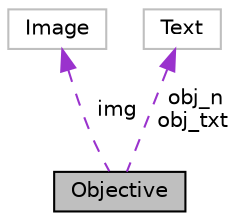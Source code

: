 digraph "Objective"
{
 // LATEX_PDF_SIZE
  edge [fontname="Helvetica",fontsize="10",labelfontname="Helvetica",labelfontsize="10"];
  node [fontname="Helvetica",fontsize="10",shape=record];
  Node1 [label="Objective",height=0.2,width=0.4,color="black", fillcolor="grey75", style="filled", fontcolor="black",tooltip=" "];
  Node2 -> Node1 [dir="back",color="darkorchid3",fontsize="10",style="dashed",label=" img" ,fontname="Helvetica"];
  Node2 [label="Image",height=0.2,width=0.4,color="grey75", fillcolor="white", style="filled",URL="$structImage.html",tooltip=" "];
  Node3 -> Node1 [dir="back",color="darkorchid3",fontsize="10",style="dashed",label=" obj_n\nobj_txt" ,fontname="Helvetica"];
  Node3 [label="Text",height=0.2,width=0.4,color="grey75", fillcolor="white", style="filled",URL="$structText.html",tooltip=" "];
}
